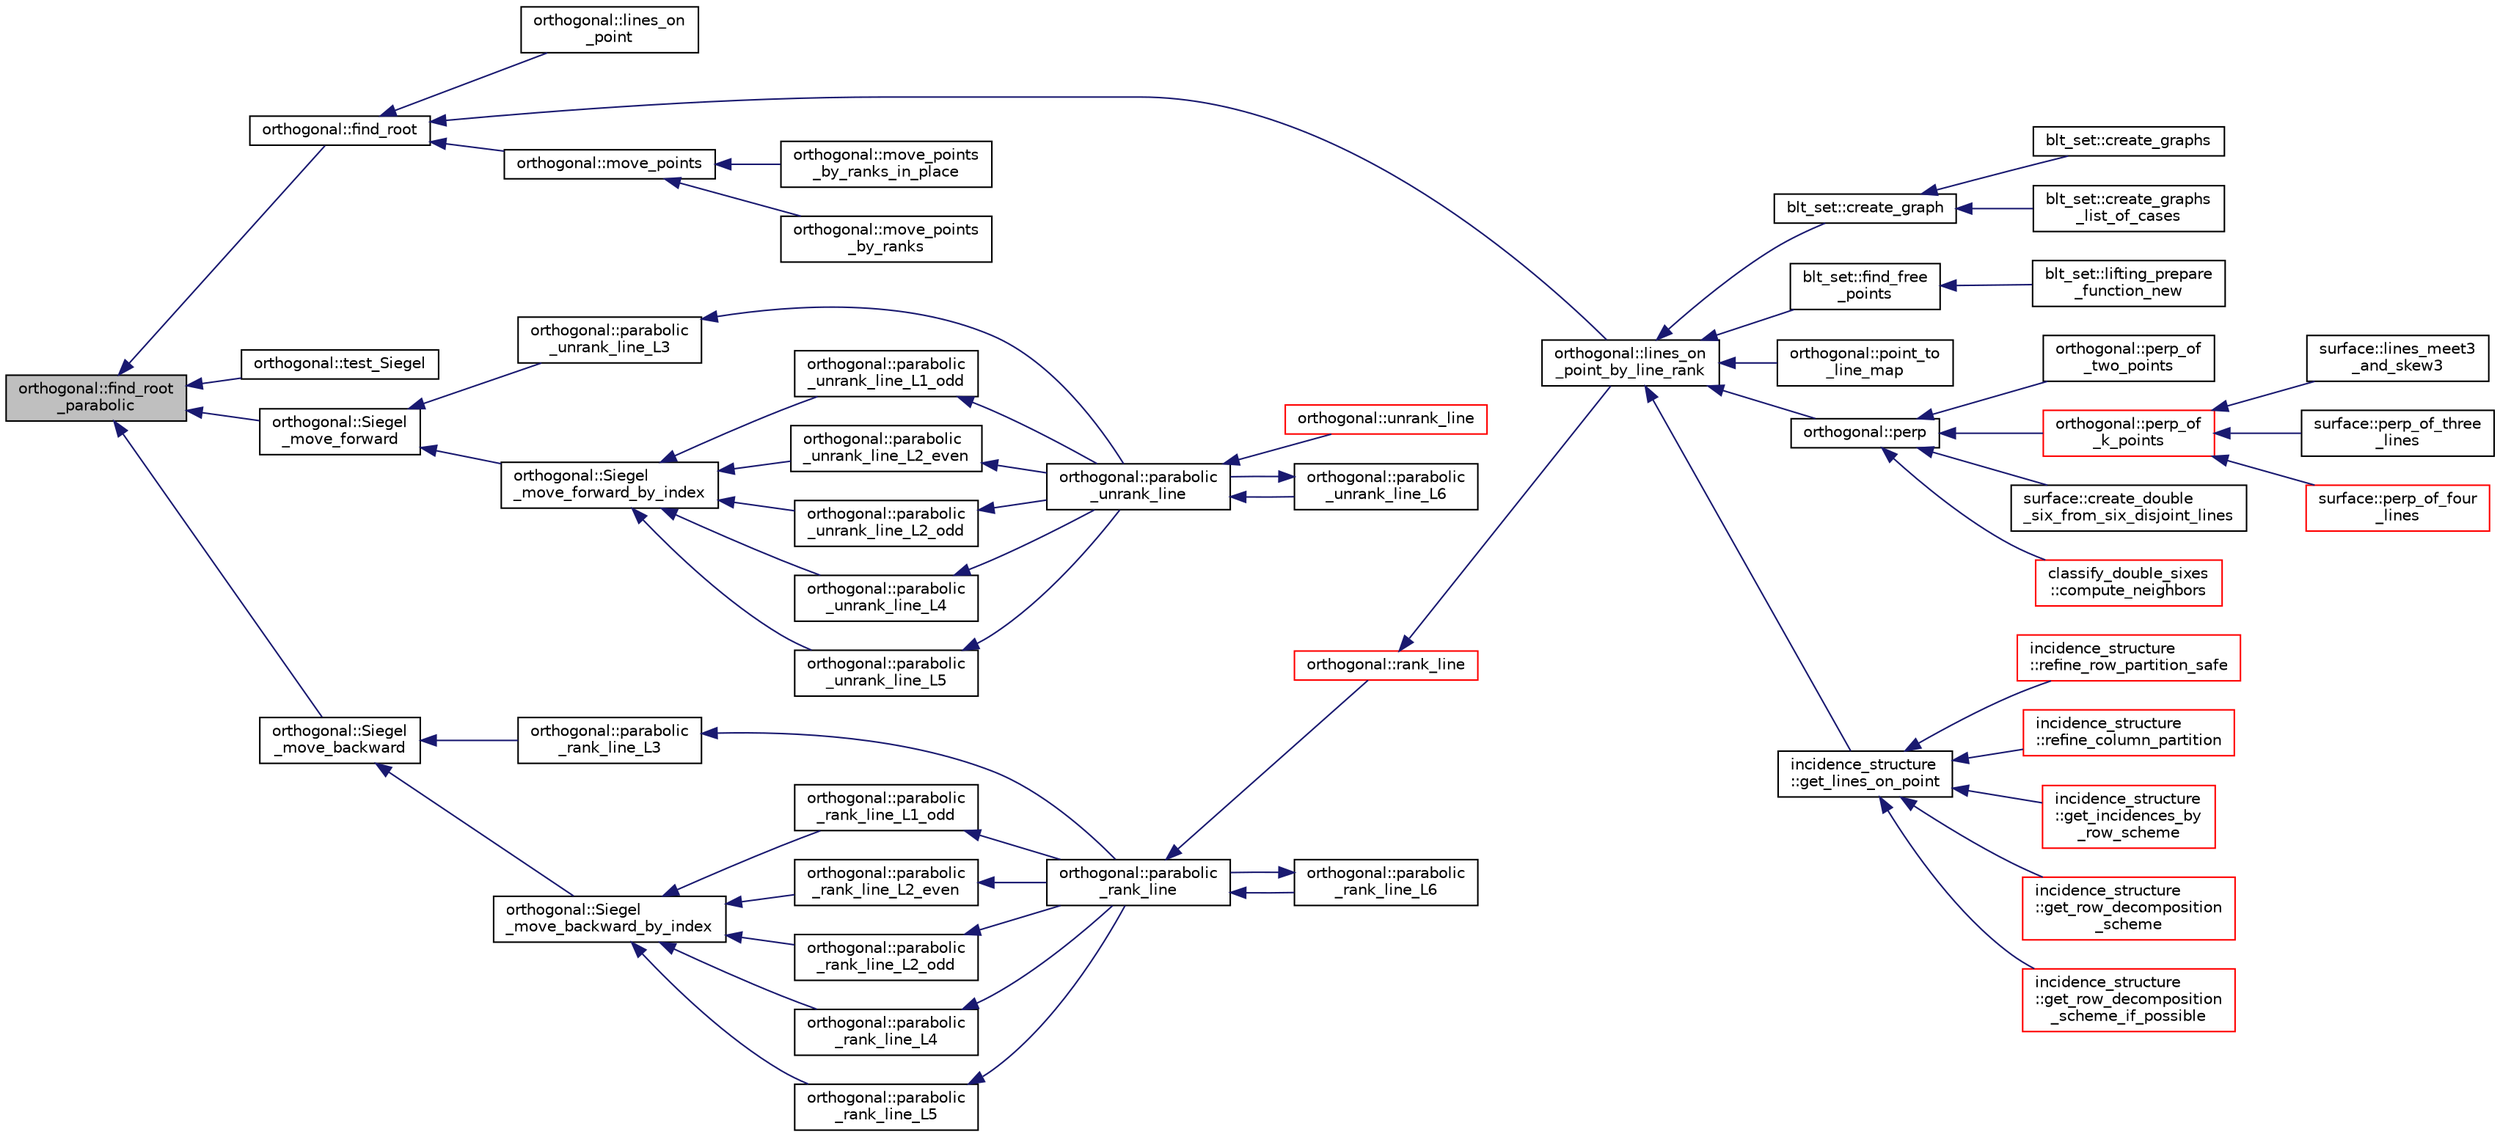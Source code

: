 digraph "orthogonal::find_root_parabolic"
{
  edge [fontname="Helvetica",fontsize="10",labelfontname="Helvetica",labelfontsize="10"];
  node [fontname="Helvetica",fontsize="10",shape=record];
  rankdir="LR";
  Node5515 [label="orthogonal::find_root\l_parabolic",height=0.2,width=0.4,color="black", fillcolor="grey75", style="filled", fontcolor="black"];
  Node5515 -> Node5516 [dir="back",color="midnightblue",fontsize="10",style="solid",fontname="Helvetica"];
  Node5516 [label="orthogonal::find_root",height=0.2,width=0.4,color="black", fillcolor="white", style="filled",URL="$d7/daa/classorthogonal.html#a7cad6e763a1f49ab5e372a26f5cdf247"];
  Node5516 -> Node5517 [dir="back",color="midnightblue",fontsize="10",style="solid",fontname="Helvetica"];
  Node5517 [label="orthogonal::lines_on\l_point",height=0.2,width=0.4,color="black", fillcolor="white", style="filled",URL="$d7/daa/classorthogonal.html#aa3249c7fddbc156af817fb274e41c914"];
  Node5516 -> Node5518 [dir="back",color="midnightblue",fontsize="10",style="solid",fontname="Helvetica"];
  Node5518 [label="orthogonal::lines_on\l_point_by_line_rank",height=0.2,width=0.4,color="black", fillcolor="white", style="filled",URL="$d7/daa/classorthogonal.html#adc21874b6da3cd3585c704994fb538aa"];
  Node5518 -> Node5519 [dir="back",color="midnightblue",fontsize="10",style="solid",fontname="Helvetica"];
  Node5519 [label="blt_set::create_graph",height=0.2,width=0.4,color="black", fillcolor="white", style="filled",URL="$d1/d3d/classblt__set.html#ae92249ece99ffbc92e93e49cd5d5dccf"];
  Node5519 -> Node5520 [dir="back",color="midnightblue",fontsize="10",style="solid",fontname="Helvetica"];
  Node5520 [label="blt_set::create_graphs",height=0.2,width=0.4,color="black", fillcolor="white", style="filled",URL="$d1/d3d/classblt__set.html#a3f1d4a8ed15875c47b327949f26a4533"];
  Node5519 -> Node5521 [dir="back",color="midnightblue",fontsize="10",style="solid",fontname="Helvetica"];
  Node5521 [label="blt_set::create_graphs\l_list_of_cases",height=0.2,width=0.4,color="black", fillcolor="white", style="filled",URL="$d1/d3d/classblt__set.html#a91ad531d4154bd887182dbd6121476f3"];
  Node5518 -> Node5522 [dir="back",color="midnightblue",fontsize="10",style="solid",fontname="Helvetica"];
  Node5522 [label="blt_set::find_free\l_points",height=0.2,width=0.4,color="black", fillcolor="white", style="filled",URL="$d1/d3d/classblt__set.html#a71f82dd3dc4a901ea2a0949d2f1af302"];
  Node5522 -> Node5523 [dir="back",color="midnightblue",fontsize="10",style="solid",fontname="Helvetica"];
  Node5523 [label="blt_set::lifting_prepare\l_function_new",height=0.2,width=0.4,color="black", fillcolor="white", style="filled",URL="$d1/d3d/classblt__set.html#a1314b7c0a3b78ba54c0f61a397d8afce"];
  Node5518 -> Node5524 [dir="back",color="midnightblue",fontsize="10",style="solid",fontname="Helvetica"];
  Node5524 [label="orthogonal::point_to\l_line_map",height=0.2,width=0.4,color="black", fillcolor="white", style="filled",URL="$d7/daa/classorthogonal.html#a1eae48671390d1c251303be93b45f9e4"];
  Node5518 -> Node5525 [dir="back",color="midnightblue",fontsize="10",style="solid",fontname="Helvetica"];
  Node5525 [label="orthogonal::perp",height=0.2,width=0.4,color="black", fillcolor="white", style="filled",URL="$d7/daa/classorthogonal.html#ae80e0fa8d1e8caddb9afbb466e3d3189"];
  Node5525 -> Node5526 [dir="back",color="midnightblue",fontsize="10",style="solid",fontname="Helvetica"];
  Node5526 [label="orthogonal::perp_of\l_two_points",height=0.2,width=0.4,color="black", fillcolor="white", style="filled",URL="$d7/daa/classorthogonal.html#a6a05fef2e61ed508bff66d6728c58ec0"];
  Node5525 -> Node5527 [dir="back",color="midnightblue",fontsize="10",style="solid",fontname="Helvetica"];
  Node5527 [label="orthogonal::perp_of\l_k_points",height=0.2,width=0.4,color="red", fillcolor="white", style="filled",URL="$d7/daa/classorthogonal.html#a6a92a4680dc76bb289141fc5c765f5fb"];
  Node5527 -> Node5528 [dir="back",color="midnightblue",fontsize="10",style="solid",fontname="Helvetica"];
  Node5528 [label="surface::lines_meet3\l_and_skew3",height=0.2,width=0.4,color="black", fillcolor="white", style="filled",URL="$d5/d88/classsurface.html#af87ed9d20b980a89342f20c206ae5790"];
  Node5527 -> Node5529 [dir="back",color="midnightblue",fontsize="10",style="solid",fontname="Helvetica"];
  Node5529 [label="surface::perp_of_three\l_lines",height=0.2,width=0.4,color="black", fillcolor="white", style="filled",URL="$d5/d88/classsurface.html#aaa43449a367799d405821a1cd5a7e644"];
  Node5527 -> Node5530 [dir="back",color="midnightblue",fontsize="10",style="solid",fontname="Helvetica"];
  Node5530 [label="surface::perp_of_four\l_lines",height=0.2,width=0.4,color="red", fillcolor="white", style="filled",URL="$d5/d88/classsurface.html#a8da8a93f1fcbf344eb943869b0d488f1"];
  Node5525 -> Node5554 [dir="back",color="midnightblue",fontsize="10",style="solid",fontname="Helvetica"];
  Node5554 [label="surface::create_double\l_six_from_six_disjoint_lines",height=0.2,width=0.4,color="black", fillcolor="white", style="filled",URL="$d5/d88/classsurface.html#a4c44f0a33d709edee71537547880dd87"];
  Node5525 -> Node5555 [dir="back",color="midnightblue",fontsize="10",style="solid",fontname="Helvetica"];
  Node5555 [label="classify_double_sixes\l::compute_neighbors",height=0.2,width=0.4,color="red", fillcolor="white", style="filled",URL="$dd/d23/classclassify__double__sixes.html#a675e241052c36c58063ddcfc06d209b2"];
  Node5518 -> Node5556 [dir="back",color="midnightblue",fontsize="10",style="solid",fontname="Helvetica"];
  Node5556 [label="incidence_structure\l::get_lines_on_point",height=0.2,width=0.4,color="black", fillcolor="white", style="filled",URL="$da/d8a/classincidence__structure.html#a09148fd9478525b4a65c8e44833d1861"];
  Node5556 -> Node5557 [dir="back",color="midnightblue",fontsize="10",style="solid",fontname="Helvetica"];
  Node5557 [label="incidence_structure\l::refine_row_partition_safe",height=0.2,width=0.4,color="red", fillcolor="white", style="filled",URL="$da/d8a/classincidence__structure.html#ae84b2dc0f1a0cd1f9acfadcae21e3745"];
  Node5556 -> Node5579 [dir="back",color="midnightblue",fontsize="10",style="solid",fontname="Helvetica"];
  Node5579 [label="incidence_structure\l::refine_column_partition",height=0.2,width=0.4,color="red", fillcolor="white", style="filled",URL="$da/d8a/classincidence__structure.html#ac262f307c1531d67496129dc7890cda4"];
  Node5556 -> Node5584 [dir="back",color="midnightblue",fontsize="10",style="solid",fontname="Helvetica"];
  Node5584 [label="incidence_structure\l::get_incidences_by\l_row_scheme",height=0.2,width=0.4,color="red", fillcolor="white", style="filled",URL="$da/d8a/classincidence__structure.html#addab249e03244133841bd793389c792c"];
  Node5556 -> Node5588 [dir="back",color="midnightblue",fontsize="10",style="solid",fontname="Helvetica"];
  Node5588 [label="incidence_structure\l::get_row_decomposition\l_scheme",height=0.2,width=0.4,color="red", fillcolor="white", style="filled",URL="$da/d8a/classincidence__structure.html#aa0ad04253ba8e75bb15900ee8b01c9aa"];
  Node5556 -> Node5599 [dir="back",color="midnightblue",fontsize="10",style="solid",fontname="Helvetica"];
  Node5599 [label="incidence_structure\l::get_row_decomposition\l_scheme_if_possible",height=0.2,width=0.4,color="red", fillcolor="white", style="filled",URL="$da/d8a/classincidence__structure.html#ac93d2a6419b0fca3f25f101c5f08caf5"];
  Node5516 -> Node5601 [dir="back",color="midnightblue",fontsize="10",style="solid",fontname="Helvetica"];
  Node5601 [label="orthogonal::move_points",height=0.2,width=0.4,color="black", fillcolor="white", style="filled",URL="$d7/daa/classorthogonal.html#a24bfc815e987e19df641315b98ff8822"];
  Node5601 -> Node5602 [dir="back",color="midnightblue",fontsize="10",style="solid",fontname="Helvetica"];
  Node5602 [label="orthogonal::move_points\l_by_ranks_in_place",height=0.2,width=0.4,color="black", fillcolor="white", style="filled",URL="$d7/daa/classorthogonal.html#a82fac7f7528e41392b5fe89860d4204d"];
  Node5601 -> Node5603 [dir="back",color="midnightblue",fontsize="10",style="solid",fontname="Helvetica"];
  Node5603 [label="orthogonal::move_points\l_by_ranks",height=0.2,width=0.4,color="black", fillcolor="white", style="filled",URL="$d7/daa/classorthogonal.html#a6b1b57c7b6114d7d51c9375fe5014b22"];
  Node5515 -> Node5604 [dir="back",color="midnightblue",fontsize="10",style="solid",fontname="Helvetica"];
  Node5604 [label="orthogonal::test_Siegel",height=0.2,width=0.4,color="black", fillcolor="white", style="filled",URL="$d7/daa/classorthogonal.html#ad6d248c572d92abe41416065addd4a69"];
  Node5515 -> Node5605 [dir="back",color="midnightblue",fontsize="10",style="solid",fontname="Helvetica"];
  Node5605 [label="orthogonal::Siegel\l_move_forward",height=0.2,width=0.4,color="black", fillcolor="white", style="filled",URL="$d7/daa/classorthogonal.html#a065d0faccc00df42afd671dac644d480"];
  Node5605 -> Node5606 [dir="back",color="midnightblue",fontsize="10",style="solid",fontname="Helvetica"];
  Node5606 [label="orthogonal::parabolic\l_unrank_line_L3",height=0.2,width=0.4,color="black", fillcolor="white", style="filled",URL="$d7/daa/classorthogonal.html#ae1edfba289a03ed4d383514c2b0dc4b7"];
  Node5606 -> Node5607 [dir="back",color="midnightblue",fontsize="10",style="solid",fontname="Helvetica"];
  Node5607 [label="orthogonal::parabolic\l_unrank_line",height=0.2,width=0.4,color="black", fillcolor="white", style="filled",URL="$d7/daa/classorthogonal.html#a449cc51a62e11b8699befe951b0f8a4c"];
  Node5607 -> Node5608 [dir="back",color="midnightblue",fontsize="10",style="solid",fontname="Helvetica"];
  Node5608 [label="orthogonal::unrank_line",height=0.2,width=0.4,color="red", fillcolor="white", style="filled",URL="$d7/daa/classorthogonal.html#a27fec576f6e11b80dd4503fa3cf7611e"];
  Node5607 -> Node5833 [dir="back",color="midnightblue",fontsize="10",style="solid",fontname="Helvetica"];
  Node5833 [label="orthogonal::parabolic\l_unrank_line_L6",height=0.2,width=0.4,color="black", fillcolor="white", style="filled",URL="$d7/daa/classorthogonal.html#a3fecd8b43b3e09d6b35e550850b11d56"];
  Node5833 -> Node5607 [dir="back",color="midnightblue",fontsize="10",style="solid",fontname="Helvetica"];
  Node5605 -> Node5834 [dir="back",color="midnightblue",fontsize="10",style="solid",fontname="Helvetica"];
  Node5834 [label="orthogonal::Siegel\l_move_forward_by_index",height=0.2,width=0.4,color="black", fillcolor="white", style="filled",URL="$d7/daa/classorthogonal.html#a606e885cb85b824bcda44154a3cfbfe8"];
  Node5834 -> Node5835 [dir="back",color="midnightblue",fontsize="10",style="solid",fontname="Helvetica"];
  Node5835 [label="orthogonal::parabolic\l_unrank_line_L1_odd",height=0.2,width=0.4,color="black", fillcolor="white", style="filled",URL="$d7/daa/classorthogonal.html#af59966fe1bb32196deaafbe6849fdeb1"];
  Node5835 -> Node5607 [dir="back",color="midnightblue",fontsize="10",style="solid",fontname="Helvetica"];
  Node5834 -> Node5836 [dir="back",color="midnightblue",fontsize="10",style="solid",fontname="Helvetica"];
  Node5836 [label="orthogonal::parabolic\l_unrank_line_L2_even",height=0.2,width=0.4,color="black", fillcolor="white", style="filled",URL="$d7/daa/classorthogonal.html#a57a7ad0d16ea67c0636c9f179eeed5d1"];
  Node5836 -> Node5607 [dir="back",color="midnightblue",fontsize="10",style="solid",fontname="Helvetica"];
  Node5834 -> Node5837 [dir="back",color="midnightblue",fontsize="10",style="solid",fontname="Helvetica"];
  Node5837 [label="orthogonal::parabolic\l_unrank_line_L2_odd",height=0.2,width=0.4,color="black", fillcolor="white", style="filled",URL="$d7/daa/classorthogonal.html#a9ab8a29daee27c60803e2bf5026a9a9e"];
  Node5837 -> Node5607 [dir="back",color="midnightblue",fontsize="10",style="solid",fontname="Helvetica"];
  Node5834 -> Node5838 [dir="back",color="midnightblue",fontsize="10",style="solid",fontname="Helvetica"];
  Node5838 [label="orthogonal::parabolic\l_unrank_line_L4",height=0.2,width=0.4,color="black", fillcolor="white", style="filled",URL="$d7/daa/classorthogonal.html#a6a30b6c7f59498ad8c7f2bec7c78d2ff"];
  Node5838 -> Node5607 [dir="back",color="midnightblue",fontsize="10",style="solid",fontname="Helvetica"];
  Node5834 -> Node5839 [dir="back",color="midnightblue",fontsize="10",style="solid",fontname="Helvetica"];
  Node5839 [label="orthogonal::parabolic\l_unrank_line_L5",height=0.2,width=0.4,color="black", fillcolor="white", style="filled",URL="$d7/daa/classorthogonal.html#a77831b97ebbbc5d8103c5e7e0edfeb9b"];
  Node5839 -> Node5607 [dir="back",color="midnightblue",fontsize="10",style="solid",fontname="Helvetica"];
  Node5515 -> Node5840 [dir="back",color="midnightblue",fontsize="10",style="solid",fontname="Helvetica"];
  Node5840 [label="orthogonal::Siegel\l_move_backward",height=0.2,width=0.4,color="black", fillcolor="white", style="filled",URL="$d7/daa/classorthogonal.html#a365beaf002d1ffc9a600e73f1983e800"];
  Node5840 -> Node5841 [dir="back",color="midnightblue",fontsize="10",style="solid",fontname="Helvetica"];
  Node5841 [label="orthogonal::parabolic\l_rank_line_L3",height=0.2,width=0.4,color="black", fillcolor="white", style="filled",URL="$d7/daa/classorthogonal.html#afea1a02e2b439b28127cfa2a782da8c9"];
  Node5841 -> Node5842 [dir="back",color="midnightblue",fontsize="10",style="solid",fontname="Helvetica"];
  Node5842 [label="orthogonal::parabolic\l_rank_line",height=0.2,width=0.4,color="black", fillcolor="white", style="filled",URL="$d7/daa/classorthogonal.html#a7df334ceca90bc5b90c56354dbaf45c9"];
  Node5842 -> Node5843 [dir="back",color="midnightblue",fontsize="10",style="solid",fontname="Helvetica"];
  Node5843 [label="orthogonal::rank_line",height=0.2,width=0.4,color="red", fillcolor="white", style="filled",URL="$d7/daa/classorthogonal.html#a5e1b5a3eb76840f425e71f25dabcd470"];
  Node5843 -> Node5518 [dir="back",color="midnightblue",fontsize="10",style="solid",fontname="Helvetica"];
  Node5842 -> Node5846 [dir="back",color="midnightblue",fontsize="10",style="solid",fontname="Helvetica"];
  Node5846 [label="orthogonal::parabolic\l_rank_line_L6",height=0.2,width=0.4,color="black", fillcolor="white", style="filled",URL="$d7/daa/classorthogonal.html#ab242f864cc2a012dee7c379649d2e566"];
  Node5846 -> Node5842 [dir="back",color="midnightblue",fontsize="10",style="solid",fontname="Helvetica"];
  Node5840 -> Node5847 [dir="back",color="midnightblue",fontsize="10",style="solid",fontname="Helvetica"];
  Node5847 [label="orthogonal::Siegel\l_move_backward_by_index",height=0.2,width=0.4,color="black", fillcolor="white", style="filled",URL="$d7/daa/classorthogonal.html#aa8eaeba82de3ff3b5f50b4ccd22b2631"];
  Node5847 -> Node5848 [dir="back",color="midnightblue",fontsize="10",style="solid",fontname="Helvetica"];
  Node5848 [label="orthogonal::parabolic\l_rank_line_L1_odd",height=0.2,width=0.4,color="black", fillcolor="white", style="filled",URL="$d7/daa/classorthogonal.html#aab93abadf848b0a5d72b367f155cd7e4"];
  Node5848 -> Node5842 [dir="back",color="midnightblue",fontsize="10",style="solid",fontname="Helvetica"];
  Node5847 -> Node5849 [dir="back",color="midnightblue",fontsize="10",style="solid",fontname="Helvetica"];
  Node5849 [label="orthogonal::parabolic\l_rank_line_L2_even",height=0.2,width=0.4,color="black", fillcolor="white", style="filled",URL="$d7/daa/classorthogonal.html#ad884e741520104066da699b1133deeb0"];
  Node5849 -> Node5842 [dir="back",color="midnightblue",fontsize="10",style="solid",fontname="Helvetica"];
  Node5847 -> Node5850 [dir="back",color="midnightblue",fontsize="10",style="solid",fontname="Helvetica"];
  Node5850 [label="orthogonal::parabolic\l_rank_line_L2_odd",height=0.2,width=0.4,color="black", fillcolor="white", style="filled",URL="$d7/daa/classorthogonal.html#a87ddd814e99966b82e69a1041307074f"];
  Node5850 -> Node5842 [dir="back",color="midnightblue",fontsize="10",style="solid",fontname="Helvetica"];
  Node5847 -> Node5851 [dir="back",color="midnightblue",fontsize="10",style="solid",fontname="Helvetica"];
  Node5851 [label="orthogonal::parabolic\l_rank_line_L4",height=0.2,width=0.4,color="black", fillcolor="white", style="filled",URL="$d7/daa/classorthogonal.html#a9e693d30c0ade825f389feec38ea83b2"];
  Node5851 -> Node5842 [dir="back",color="midnightblue",fontsize="10",style="solid",fontname="Helvetica"];
  Node5847 -> Node5852 [dir="back",color="midnightblue",fontsize="10",style="solid",fontname="Helvetica"];
  Node5852 [label="orthogonal::parabolic\l_rank_line_L5",height=0.2,width=0.4,color="black", fillcolor="white", style="filled",URL="$d7/daa/classorthogonal.html#ab9ff5dd42f31a297d03c559a4934a950"];
  Node5852 -> Node5842 [dir="back",color="midnightblue",fontsize="10",style="solid",fontname="Helvetica"];
}

